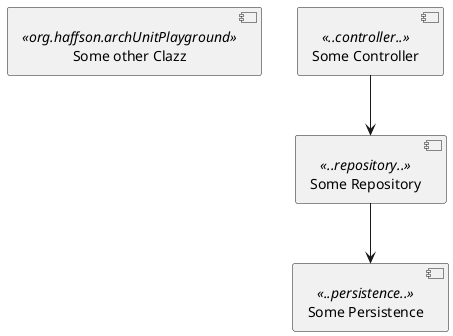 @startuml
[Some other Clazz] <<org.haffson.archUnitPlayground>>
[Some Controller] <<..controller..>>
[Some Repository] <<..repository..>>
[Some Persistence] <<..persistence..>>


[Some Controller] --> [Some Repository]

[Some Repository] --> [Some Persistence]
@enduml